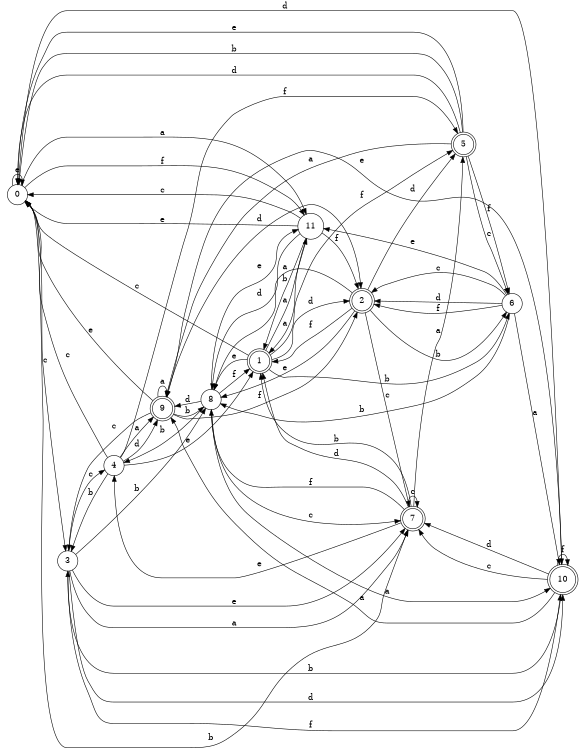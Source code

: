 digraph n10_5 {
__start0 [label="" shape="none"];

rankdir=LR;
size="8,5";

s0 [style="filled", color="black", fillcolor="white" shape="circle", label="0"];
s1 [style="rounded,filled", color="black", fillcolor="white" shape="doublecircle", label="1"];
s2 [style="rounded,filled", color="black", fillcolor="white" shape="doublecircle", label="2"];
s3 [style="filled", color="black", fillcolor="white" shape="circle", label="3"];
s4 [style="filled", color="black", fillcolor="white" shape="circle", label="4"];
s5 [style="rounded,filled", color="black", fillcolor="white" shape="doublecircle", label="5"];
s6 [style="filled", color="black", fillcolor="white" shape="circle", label="6"];
s7 [style="rounded,filled", color="black", fillcolor="white" shape="doublecircle", label="7"];
s8 [style="filled", color="black", fillcolor="white" shape="circle", label="8"];
s9 [style="rounded,filled", color="black", fillcolor="white" shape="doublecircle", label="9"];
s10 [style="rounded,filled", color="black", fillcolor="white" shape="doublecircle", label="10"];
s11 [style="filled", color="black", fillcolor="white" shape="circle", label="11"];
s0 -> s11 [label="a"];
s0 -> s7 [label="b"];
s0 -> s3 [label="c"];
s0 -> s10 [label="d"];
s0 -> s0 [label="e"];
s0 -> s11 [label="f"];
s1 -> s11 [label="a"];
s1 -> s6 [label="b"];
s1 -> s0 [label="c"];
s1 -> s2 [label="d"];
s1 -> s8 [label="e"];
s1 -> s5 [label="f"];
s2 -> s8 [label="a"];
s2 -> s6 [label="b"];
s2 -> s7 [label="c"];
s2 -> s5 [label="d"];
s2 -> s8 [label="e"];
s2 -> s1 [label="f"];
s3 -> s7 [label="a"];
s3 -> s8 [label="b"];
s3 -> s4 [label="c"];
s3 -> s10 [label="d"];
s3 -> s7 [label="e"];
s3 -> s10 [label="f"];
s4 -> s9 [label="a"];
s4 -> s3 [label="b"];
s4 -> s0 [label="c"];
s4 -> s9 [label="d"];
s4 -> s1 [label="e"];
s4 -> s5 [label="f"];
s5 -> s9 [label="a"];
s5 -> s0 [label="b"];
s5 -> s6 [label="c"];
s5 -> s0 [label="d"];
s5 -> s0 [label="e"];
s5 -> s6 [label="f"];
s6 -> s10 [label="a"];
s6 -> s8 [label="b"];
s6 -> s2 [label="c"];
s6 -> s2 [label="d"];
s6 -> s11 [label="e"];
s6 -> s2 [label="f"];
s7 -> s5 [label="a"];
s7 -> s1 [label="b"];
s7 -> s7 [label="c"];
s7 -> s1 [label="d"];
s7 -> s4 [label="e"];
s7 -> s8 [label="f"];
s8 -> s10 [label="a"];
s8 -> s4 [label="b"];
s8 -> s7 [label="c"];
s8 -> s9 [label="d"];
s8 -> s11 [label="e"];
s8 -> s1 [label="f"];
s9 -> s9 [label="a"];
s9 -> s8 [label="b"];
s9 -> s3 [label="c"];
s9 -> s2 [label="d"];
s9 -> s0 [label="e"];
s9 -> s2 [label="f"];
s10 -> s9 [label="a"];
s10 -> s3 [label="b"];
s10 -> s7 [label="c"];
s10 -> s7 [label="d"];
s10 -> s9 [label="e"];
s10 -> s10 [label="f"];
s11 -> s1 [label="a"];
s11 -> s1 [label="b"];
s11 -> s0 [label="c"];
s11 -> s8 [label="d"];
s11 -> s0 [label="e"];
s11 -> s2 [label="f"];

}